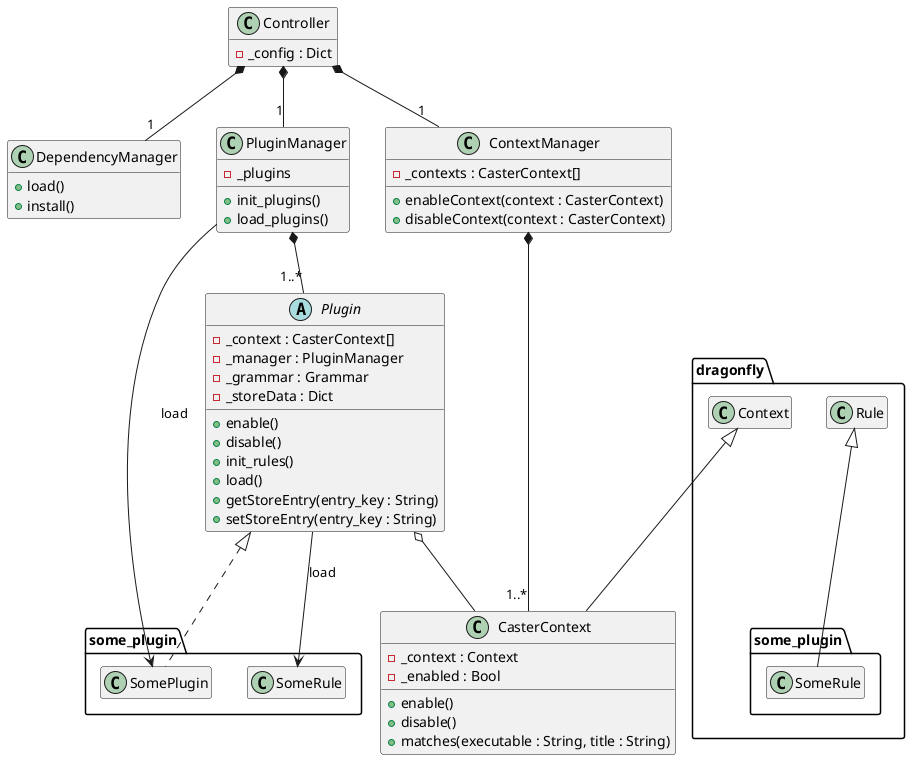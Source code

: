 @startuml

hide empty members

Controller *-- "1" DependencyManager
Controller *-- "1" PluginManager
Controller *-- "1" ContextManager

ContextManager *-- "1..*" CasterContext
Plugin o-- CasterContext

PluginManager *-- "1..*" Plugin

Class Controller {
    -_config : Dict
}

Class PluginManager {
    -_plugins
    +init_plugins()
    +load_plugins()
}

Class DependencyManager {
    +load()
    +install()
}

Class ContextManager {
    -_contexts : CasterContext[]
    +enableContext(context : CasterContext)
    +disableContext(context : CasterContext)
}

abstract Class Plugin {
    -_context : CasterContext[]
    -_manager : PluginManager
    -_grammar : Grammar
    -_storeData : Dict
    +enable()
    +disable()
    +init_rules()
    +load()
    +getStoreEntry(entry_key : String)
    +setStoreEntry(entry_key : String)
}

Class CasterContext {
    -_context : Context
    -_enabled : Bool
    +enable()
    +disable()
    +matches(executable : String, title : String)
}

namespace dragonfly {
    Context <|-- .CasterContext
    Rule <|-- some_plugin.SomeRule
}


PluginManager --> some_plugin.SomePlugin : load
Plugin --> some_plugin.SomeRule : load
package some_plugin {
  .Plugin <|.. SomePlugin
}

@enduml

